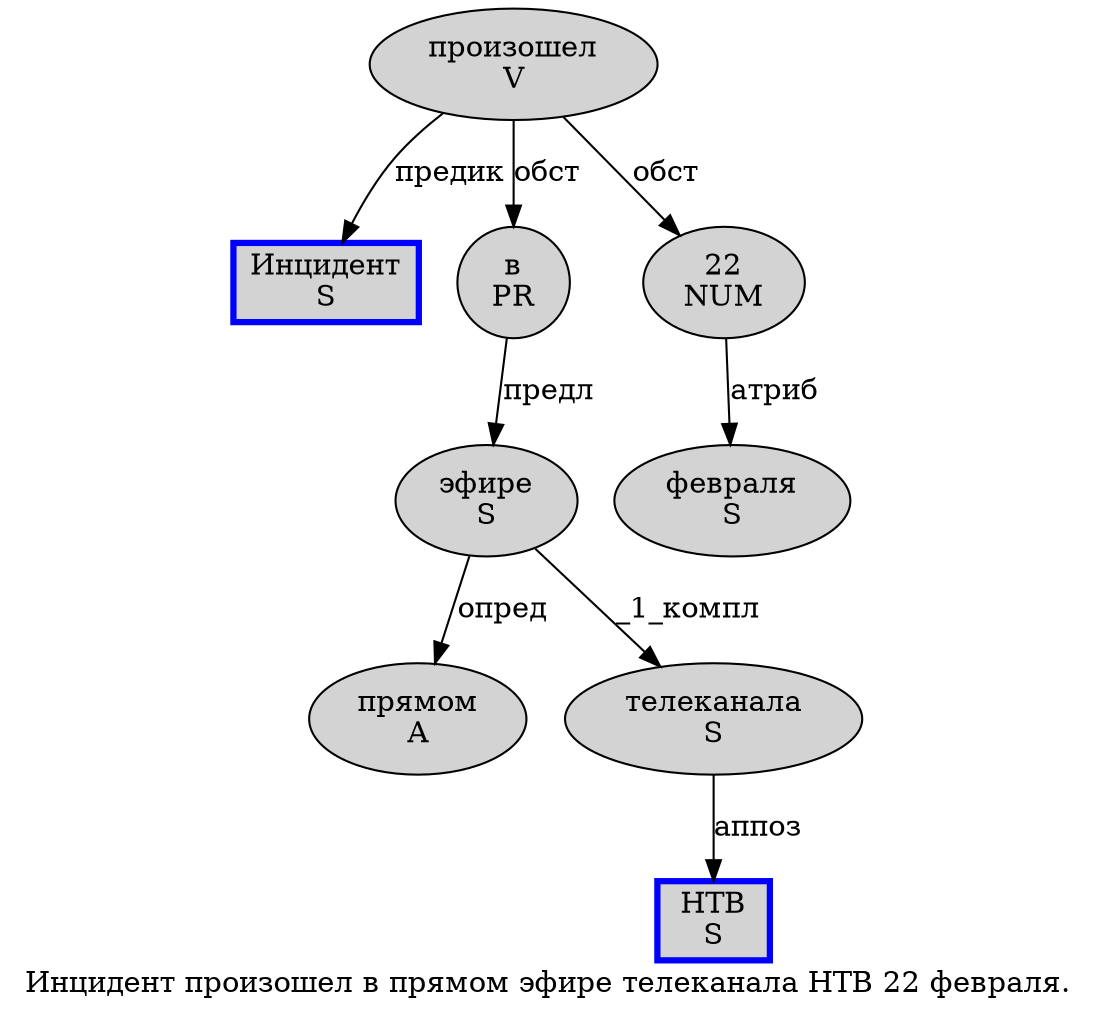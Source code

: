 digraph SENTENCE_156 {
	graph [label="Инцидент произошел в прямом эфире телеканала НТВ 22 февраля."]
	node [style=filled]
		0 [label="Инцидент
S" color=blue fillcolor=lightgray penwidth=3 shape=box]
		1 [label="произошел
V" color="" fillcolor=lightgray penwidth=1 shape=ellipse]
		2 [label="в
PR" color="" fillcolor=lightgray penwidth=1 shape=ellipse]
		3 [label="прямом
A" color="" fillcolor=lightgray penwidth=1 shape=ellipse]
		4 [label="эфире
S" color="" fillcolor=lightgray penwidth=1 shape=ellipse]
		5 [label="телеканала
S" color="" fillcolor=lightgray penwidth=1 shape=ellipse]
		6 [label="НТВ
S" color=blue fillcolor=lightgray penwidth=3 shape=box]
		7 [label="22
NUM" color="" fillcolor=lightgray penwidth=1 shape=ellipse]
		8 [label="февраля
S" color="" fillcolor=lightgray penwidth=1 shape=ellipse]
			2 -> 4 [label="предл"]
			4 -> 3 [label="опред"]
			4 -> 5 [label="_1_компл"]
			5 -> 6 [label="аппоз"]
			7 -> 8 [label="атриб"]
			1 -> 0 [label="предик"]
			1 -> 2 [label="обст"]
			1 -> 7 [label="обст"]
}